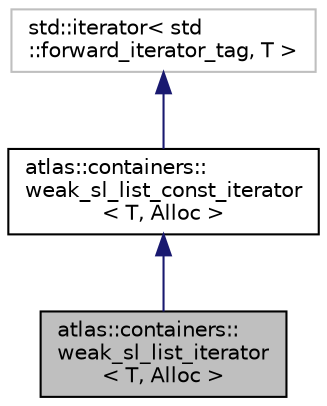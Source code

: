 digraph "atlas::containers::weak_sl_list_iterator&lt; T, Alloc &gt;"
{
  edge [fontname="Helvetica",fontsize="10",labelfontname="Helvetica",labelfontsize="10"];
  node [fontname="Helvetica",fontsize="10",shape=record];
  Node1 [label="atlas::containers::\lweak_sl_list_iterator\l\< T, Alloc \>",height=0.2,width=0.4,color="black", fillcolor="grey75", style="filled", fontcolor="black"];
  Node2 -> Node1 [dir="back",color="midnightblue",fontsize="10",style="solid",fontname="Helvetica"];
  Node2 [label="atlas::containers::\lweak_sl_list_const_iterator\l\< T, Alloc \>",height=0.2,width=0.4,color="black", fillcolor="white", style="filled",URL="$structatlas_1_1containers_1_1weak__sl__list__const__iterator.html"];
  Node3 -> Node2 [dir="back",color="midnightblue",fontsize="10",style="solid",fontname="Helvetica"];
  Node3 [label="std::iterator\< std\l::forward_iterator_tag, T \>",height=0.2,width=0.4,color="grey75", fillcolor="white", style="filled"];
}
